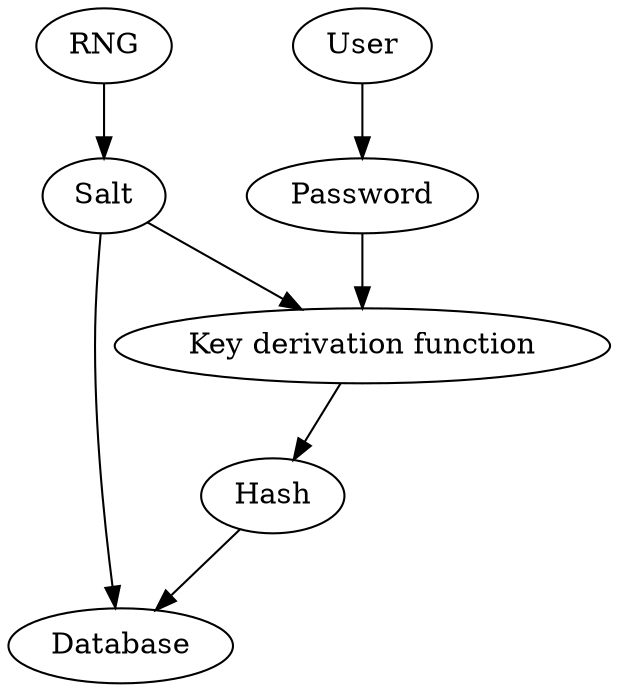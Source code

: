 digraph auth {
      graph [ dpi = 70 ];
      RNG -> Salt
      Salt -> Store
      Password -> KDF
      Salt -> KDF
      KDF -> Hash
      Hash -> Store
      User -> Password

      KDF [label="Key derivation function"]
      Store [label="Database"]
}
